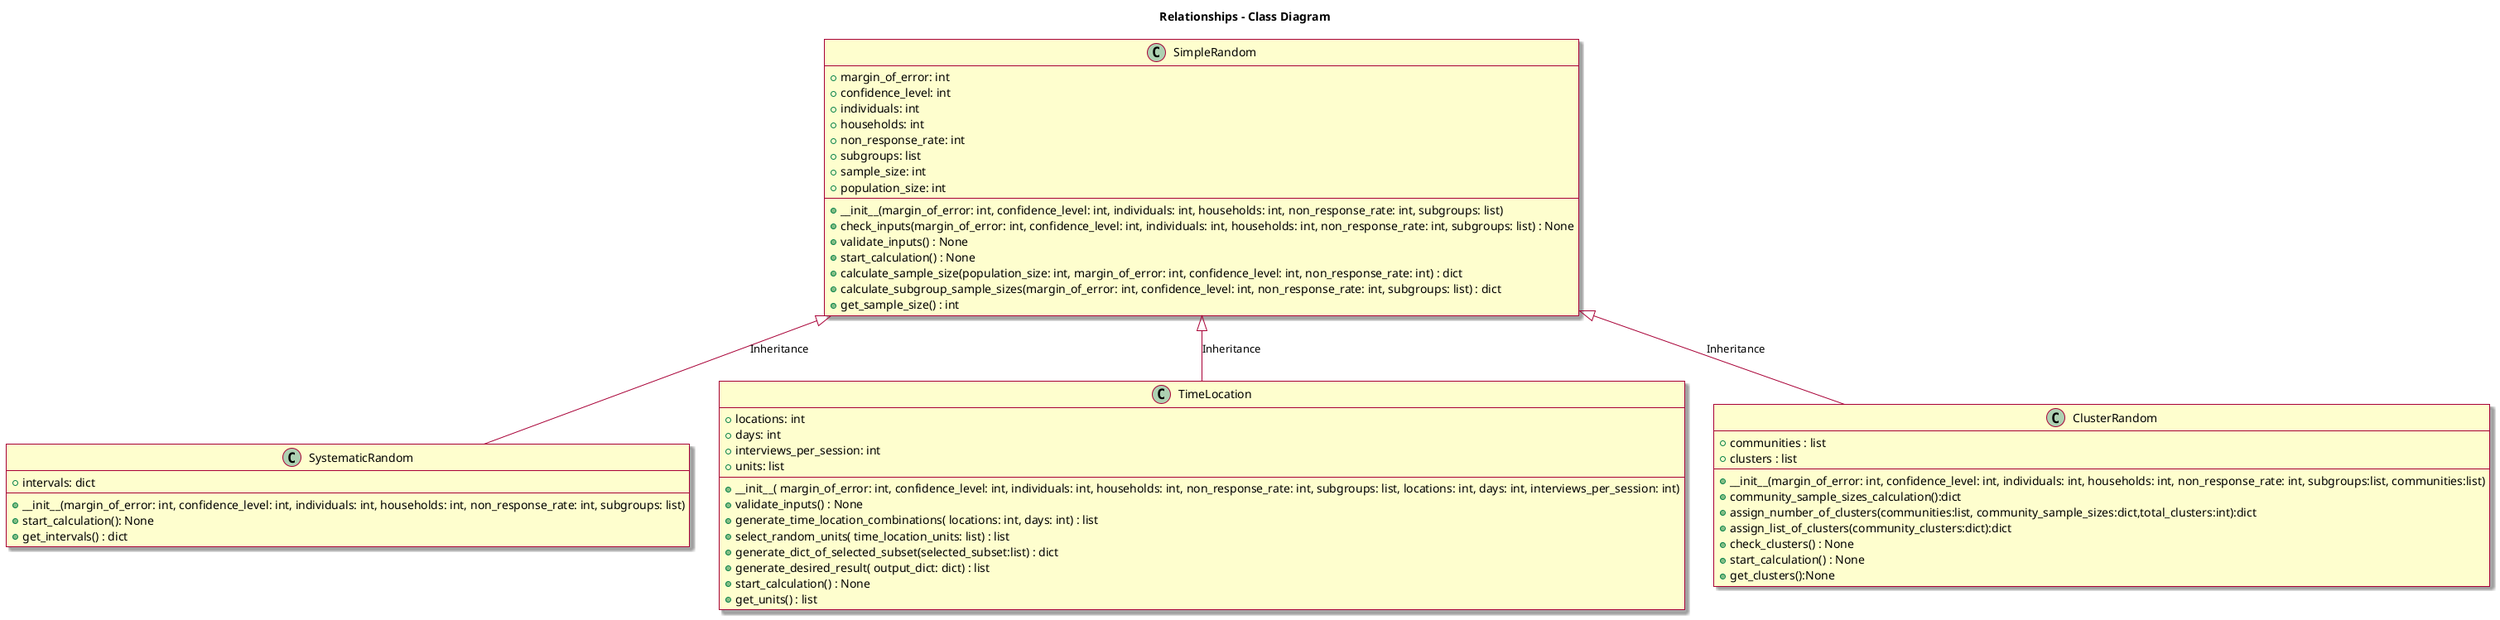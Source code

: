 @startuml

skin rose

title Relationships - Class Diagram


class SimpleRandom {
  +margin_of_error: int
  + confidence_level: int
  + individuals: int
  + households: int
  + non_response_rate: int
  + subgroups: list
  + sample_size: int
  + population_size: int

  + __init__(margin_of_error: int, confidence_level: int, individuals: int, households: int, non_response_rate: int, subgroups: list)
    + check_inputs(margin_of_error: int, confidence_level: int, individuals: int, households: int, non_response_rate: int, subgroups: list) : None
    + validate_inputs() : None
    + start_calculation() : None
    + calculate_sample_size(population_size: int, margin_of_error: int, confidence_level: int, non_response_rate: int) : dict
    + calculate_subgroup_sample_sizes(margin_of_error: int, confidence_level: int, non_response_rate: int, subgroups: list) : dict
    + get_sample_size() : int
}

class SystematicRandom {
    + intervals: dict

    + __init__(margin_of_error: int, confidence_level: int, individuals: int, households: int, non_response_rate: int, subgroups: list)
    + start_calculation(): None
    + get_intervals() : dict
}
class TimeLocation {
    + locations: int
    + days: int
    + interviews_per_session: int
    + units: list
    + __init__( margin_of_error: int, confidence_level: int, individuals: int, households: int, non_response_rate: int, subgroups: list, locations: int, days: int, interviews_per_session: int)
    + validate_inputs() : None
    + generate_time_location_combinations( locations: int, days: int) : list
    + select_random_units( time_location_units: list) : list
    + generate_dict_of_selected_subset(selected_subset:list) : dict
    + generate_desired_result( output_dict: dict) : list
    + start_calculation() : None
    + get_units() : list
}
class ClusterRandom {
  + communities : list
  + clusters : list

  + __init__(margin_of_error: int, confidence_level: int, individuals: int, households: int, non_response_rate: int, subgroups:list, communities:list)
  + community_sample_sizes_calculation():dict
  + assign_number_of_clusters(communities:list, community_sample_sizes:dict,total_clusters:int):dict
  + assign_list_of_clusters(community_clusters:dict):dict
  + check_clusters() : None
  + start_calculation() : None
  + get_clusters():None
}

SimpleRandom <|-down- SystematicRandom: Inheritance
SimpleRandom <|-down- TimeLocation: Inheritance
SimpleRandom <|-down- ClusterRandom: Inheritance


@enduml